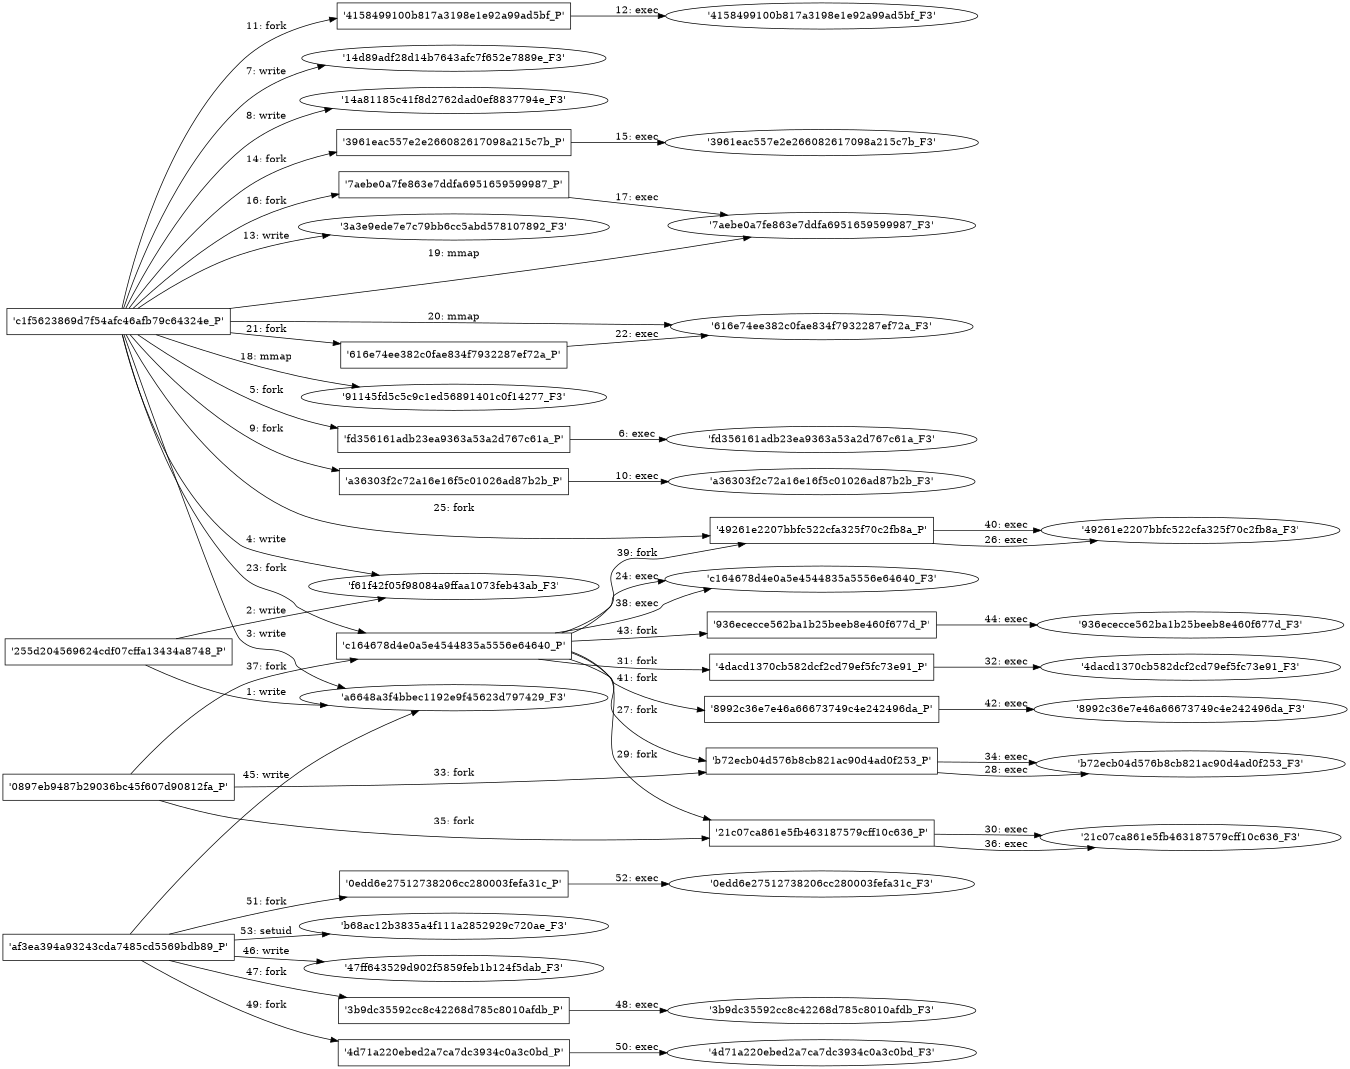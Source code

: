 digraph "D:\Learning\Paper\apt\基于CTI的攻击预警\Dataset\攻击图\ASGfromALLCTI\Taking apart a double zero-day sample discovered in joint hunt with ESET.dot" {
rankdir="LR"
size="9"
fixedsize="false"
splines="true"
nodesep=0.3
ranksep=0
fontsize=10
overlap="scalexy"
engine= "neato"
	"'a6648a3f4bbec1192e9f45623d797429_F3'" [node_type=file shape=ellipse]
	"'255d204569624cdf07cffa13434a8748_P'" [node_type=Process shape=box]
	"'255d204569624cdf07cffa13434a8748_P'" -> "'a6648a3f4bbec1192e9f45623d797429_F3'" [label="1: write"]
	"'f61f42f05f98084a9ffaa1073feb43ab_F3'" [node_type=file shape=ellipse]
	"'255d204569624cdf07cffa13434a8748_P'" [node_type=Process shape=box]
	"'255d204569624cdf07cffa13434a8748_P'" -> "'f61f42f05f98084a9ffaa1073feb43ab_F3'" [label="2: write"]
	"'a6648a3f4bbec1192e9f45623d797429_F3'" [node_type=file shape=ellipse]
	"'c1f5623869d7f54afc46afb79c64324e_P'" [node_type=Process shape=box]
	"'c1f5623869d7f54afc46afb79c64324e_P'" -> "'a6648a3f4bbec1192e9f45623d797429_F3'" [label="3: write"]
	"'f61f42f05f98084a9ffaa1073feb43ab_F3'" [node_type=file shape=ellipse]
	"'c1f5623869d7f54afc46afb79c64324e_P'" [node_type=Process shape=box]
	"'c1f5623869d7f54afc46afb79c64324e_P'" -> "'f61f42f05f98084a9ffaa1073feb43ab_F3'" [label="4: write"]
	"'c1f5623869d7f54afc46afb79c64324e_P'" [node_type=Process shape=box]
	"'fd356161adb23ea9363a53a2d767c61a_P'" [node_type=Process shape=box]
	"'c1f5623869d7f54afc46afb79c64324e_P'" -> "'fd356161adb23ea9363a53a2d767c61a_P'" [label="5: fork"]
	"'fd356161adb23ea9363a53a2d767c61a_P'" [node_type=Process shape=box]
	"'fd356161adb23ea9363a53a2d767c61a_F3'" [node_type=File shape=ellipse]
	"'fd356161adb23ea9363a53a2d767c61a_P'" -> "'fd356161adb23ea9363a53a2d767c61a_F3'" [label="6: exec"]
	"'14d89adf28d14b7643afc7f652e7889e_F3'" [node_type=file shape=ellipse]
	"'c1f5623869d7f54afc46afb79c64324e_P'" [node_type=Process shape=box]
	"'c1f5623869d7f54afc46afb79c64324e_P'" -> "'14d89adf28d14b7643afc7f652e7889e_F3'" [label="7: write"]
	"'14a81185c41f8d2762dad0ef8837794e_F3'" [node_type=file shape=ellipse]
	"'c1f5623869d7f54afc46afb79c64324e_P'" [node_type=Process shape=box]
	"'c1f5623869d7f54afc46afb79c64324e_P'" -> "'14a81185c41f8d2762dad0ef8837794e_F3'" [label="8: write"]
	"'c1f5623869d7f54afc46afb79c64324e_P'" [node_type=Process shape=box]
	"'a36303f2c72a16e16f5c01026ad87b2b_P'" [node_type=Process shape=box]
	"'c1f5623869d7f54afc46afb79c64324e_P'" -> "'a36303f2c72a16e16f5c01026ad87b2b_P'" [label="9: fork"]
	"'a36303f2c72a16e16f5c01026ad87b2b_P'" [node_type=Process shape=box]
	"'a36303f2c72a16e16f5c01026ad87b2b_F3'" [node_type=File shape=ellipse]
	"'a36303f2c72a16e16f5c01026ad87b2b_P'" -> "'a36303f2c72a16e16f5c01026ad87b2b_F3'" [label="10: exec"]
	"'c1f5623869d7f54afc46afb79c64324e_P'" [node_type=Process shape=box]
	"'4158499100b817a3198e1e92a99ad5bf_P'" [node_type=Process shape=box]
	"'c1f5623869d7f54afc46afb79c64324e_P'" -> "'4158499100b817a3198e1e92a99ad5bf_P'" [label="11: fork"]
	"'4158499100b817a3198e1e92a99ad5bf_P'" [node_type=Process shape=box]
	"'4158499100b817a3198e1e92a99ad5bf_F3'" [node_type=File shape=ellipse]
	"'4158499100b817a3198e1e92a99ad5bf_P'" -> "'4158499100b817a3198e1e92a99ad5bf_F3'" [label="12: exec"]
	"'3a3e9ede7e7c79bb6cc5abd578107892_F3'" [node_type=file shape=ellipse]
	"'c1f5623869d7f54afc46afb79c64324e_P'" [node_type=Process shape=box]
	"'c1f5623869d7f54afc46afb79c64324e_P'" -> "'3a3e9ede7e7c79bb6cc5abd578107892_F3'" [label="13: write"]
	"'c1f5623869d7f54afc46afb79c64324e_P'" [node_type=Process shape=box]
	"'3961eac557e2e266082617098a215c7b_P'" [node_type=Process shape=box]
	"'c1f5623869d7f54afc46afb79c64324e_P'" -> "'3961eac557e2e266082617098a215c7b_P'" [label="14: fork"]
	"'3961eac557e2e266082617098a215c7b_P'" [node_type=Process shape=box]
	"'3961eac557e2e266082617098a215c7b_F3'" [node_type=File shape=ellipse]
	"'3961eac557e2e266082617098a215c7b_P'" -> "'3961eac557e2e266082617098a215c7b_F3'" [label="15: exec"]
	"'c1f5623869d7f54afc46afb79c64324e_P'" [node_type=Process shape=box]
	"'7aebe0a7fe863e7ddfa6951659599987_P'" [node_type=Process shape=box]
	"'c1f5623869d7f54afc46afb79c64324e_P'" -> "'7aebe0a7fe863e7ddfa6951659599987_P'" [label="16: fork"]
	"'7aebe0a7fe863e7ddfa6951659599987_P'" [node_type=Process shape=box]
	"'7aebe0a7fe863e7ddfa6951659599987_F3'" [node_type=File shape=ellipse]
	"'7aebe0a7fe863e7ddfa6951659599987_P'" -> "'7aebe0a7fe863e7ddfa6951659599987_F3'" [label="17: exec"]
	"'91145fd5c5c9c1ed56891401c0f14277_F3'" [node_type=file shape=ellipse]
	"'c1f5623869d7f54afc46afb79c64324e_P'" [node_type=Process shape=box]
	"'c1f5623869d7f54afc46afb79c64324e_P'" -> "'91145fd5c5c9c1ed56891401c0f14277_F3'" [label="18: mmap"]
	"'7aebe0a7fe863e7ddfa6951659599987_F3'" [node_type=file shape=ellipse]
	"'c1f5623869d7f54afc46afb79c64324e_P'" [node_type=Process shape=box]
	"'c1f5623869d7f54afc46afb79c64324e_P'" -> "'7aebe0a7fe863e7ddfa6951659599987_F3'" [label="19: mmap"]
	"'616e74ee382c0fae834f7932287ef72a_F3'" [node_type=file shape=ellipse]
	"'c1f5623869d7f54afc46afb79c64324e_P'" [node_type=Process shape=box]
	"'c1f5623869d7f54afc46afb79c64324e_P'" -> "'616e74ee382c0fae834f7932287ef72a_F3'" [label="20: mmap"]
	"'c1f5623869d7f54afc46afb79c64324e_P'" [node_type=Process shape=box]
	"'616e74ee382c0fae834f7932287ef72a_P'" [node_type=Process shape=box]
	"'c1f5623869d7f54afc46afb79c64324e_P'" -> "'616e74ee382c0fae834f7932287ef72a_P'" [label="21: fork"]
	"'616e74ee382c0fae834f7932287ef72a_P'" [node_type=Process shape=box]
	"'616e74ee382c0fae834f7932287ef72a_F3'" [node_type=File shape=ellipse]
	"'616e74ee382c0fae834f7932287ef72a_P'" -> "'616e74ee382c0fae834f7932287ef72a_F3'" [label="22: exec"]
	"'c1f5623869d7f54afc46afb79c64324e_P'" [node_type=Process shape=box]
	"'c164678d4e0a5e4544835a5556e64640_P'" [node_type=Process shape=box]
	"'c1f5623869d7f54afc46afb79c64324e_P'" -> "'c164678d4e0a5e4544835a5556e64640_P'" [label="23: fork"]
	"'c164678d4e0a5e4544835a5556e64640_P'" [node_type=Process shape=box]
	"'c164678d4e0a5e4544835a5556e64640_F3'" [node_type=File shape=ellipse]
	"'c164678d4e0a5e4544835a5556e64640_P'" -> "'c164678d4e0a5e4544835a5556e64640_F3'" [label="24: exec"]
	"'c1f5623869d7f54afc46afb79c64324e_P'" [node_type=Process shape=box]
	"'49261e2207bbfc522cfa325f70c2fb8a_P'" [node_type=Process shape=box]
	"'c1f5623869d7f54afc46afb79c64324e_P'" -> "'49261e2207bbfc522cfa325f70c2fb8a_P'" [label="25: fork"]
	"'49261e2207bbfc522cfa325f70c2fb8a_P'" [node_type=Process shape=box]
	"'49261e2207bbfc522cfa325f70c2fb8a_F3'" [node_type=File shape=ellipse]
	"'49261e2207bbfc522cfa325f70c2fb8a_P'" -> "'49261e2207bbfc522cfa325f70c2fb8a_F3'" [label="26: exec"]
	"'c164678d4e0a5e4544835a5556e64640_P'" [node_type=Process shape=box]
	"'b72ecb04d576b8cb821ac90d4ad0f253_P'" [node_type=Process shape=box]
	"'c164678d4e0a5e4544835a5556e64640_P'" -> "'b72ecb04d576b8cb821ac90d4ad0f253_P'" [label="27: fork"]
	"'b72ecb04d576b8cb821ac90d4ad0f253_P'" [node_type=Process shape=box]
	"'b72ecb04d576b8cb821ac90d4ad0f253_F3'" [node_type=File shape=ellipse]
	"'b72ecb04d576b8cb821ac90d4ad0f253_P'" -> "'b72ecb04d576b8cb821ac90d4ad0f253_F3'" [label="28: exec"]
	"'c164678d4e0a5e4544835a5556e64640_P'" [node_type=Process shape=box]
	"'21c07ca861e5fb463187579cff10c636_P'" [node_type=Process shape=box]
	"'c164678d4e0a5e4544835a5556e64640_P'" -> "'21c07ca861e5fb463187579cff10c636_P'" [label="29: fork"]
	"'21c07ca861e5fb463187579cff10c636_P'" [node_type=Process shape=box]
	"'21c07ca861e5fb463187579cff10c636_F3'" [node_type=File shape=ellipse]
	"'21c07ca861e5fb463187579cff10c636_P'" -> "'21c07ca861e5fb463187579cff10c636_F3'" [label="30: exec"]
	"'c164678d4e0a5e4544835a5556e64640_P'" [node_type=Process shape=box]
	"'4dacd1370cb582dcf2cd79ef5fc73e91_P'" [node_type=Process shape=box]
	"'c164678d4e0a5e4544835a5556e64640_P'" -> "'4dacd1370cb582dcf2cd79ef5fc73e91_P'" [label="31: fork"]
	"'4dacd1370cb582dcf2cd79ef5fc73e91_P'" [node_type=Process shape=box]
	"'4dacd1370cb582dcf2cd79ef5fc73e91_F3'" [node_type=File shape=ellipse]
	"'4dacd1370cb582dcf2cd79ef5fc73e91_P'" -> "'4dacd1370cb582dcf2cd79ef5fc73e91_F3'" [label="32: exec"]
	"'0897eb9487b29036bc45f607d90812fa_P'" [node_type=Process shape=box]
	"'b72ecb04d576b8cb821ac90d4ad0f253_P'" [node_type=Process shape=box]
	"'0897eb9487b29036bc45f607d90812fa_P'" -> "'b72ecb04d576b8cb821ac90d4ad0f253_P'" [label="33: fork"]
	"'b72ecb04d576b8cb821ac90d4ad0f253_P'" [node_type=Process shape=box]
	"'b72ecb04d576b8cb821ac90d4ad0f253_F3'" [node_type=File shape=ellipse]
	"'b72ecb04d576b8cb821ac90d4ad0f253_P'" -> "'b72ecb04d576b8cb821ac90d4ad0f253_F3'" [label="34: exec"]
	"'0897eb9487b29036bc45f607d90812fa_P'" [node_type=Process shape=box]
	"'21c07ca861e5fb463187579cff10c636_P'" [node_type=Process shape=box]
	"'0897eb9487b29036bc45f607d90812fa_P'" -> "'21c07ca861e5fb463187579cff10c636_P'" [label="35: fork"]
	"'21c07ca861e5fb463187579cff10c636_P'" [node_type=Process shape=box]
	"'21c07ca861e5fb463187579cff10c636_F3'" [node_type=File shape=ellipse]
	"'21c07ca861e5fb463187579cff10c636_P'" -> "'21c07ca861e5fb463187579cff10c636_F3'" [label="36: exec"]
	"'0897eb9487b29036bc45f607d90812fa_P'" [node_type=Process shape=box]
	"'c164678d4e0a5e4544835a5556e64640_P'" [node_type=Process shape=box]
	"'0897eb9487b29036bc45f607d90812fa_P'" -> "'c164678d4e0a5e4544835a5556e64640_P'" [label="37: fork"]
	"'c164678d4e0a5e4544835a5556e64640_P'" [node_type=Process shape=box]
	"'c164678d4e0a5e4544835a5556e64640_F3'" [node_type=File shape=ellipse]
	"'c164678d4e0a5e4544835a5556e64640_P'" -> "'c164678d4e0a5e4544835a5556e64640_F3'" [label="38: exec"]
	"'c164678d4e0a5e4544835a5556e64640_P'" [node_type=Process shape=box]
	"'49261e2207bbfc522cfa325f70c2fb8a_P'" [node_type=Process shape=box]
	"'c164678d4e0a5e4544835a5556e64640_P'" -> "'49261e2207bbfc522cfa325f70c2fb8a_P'" [label="39: fork"]
	"'49261e2207bbfc522cfa325f70c2fb8a_P'" [node_type=Process shape=box]
	"'49261e2207bbfc522cfa325f70c2fb8a_F3'" [node_type=File shape=ellipse]
	"'49261e2207bbfc522cfa325f70c2fb8a_P'" -> "'49261e2207bbfc522cfa325f70c2fb8a_F3'" [label="40: exec"]
	"'c164678d4e0a5e4544835a5556e64640_P'" [node_type=Process shape=box]
	"'8992c36e7e46a66673749c4e242496da_P'" [node_type=Process shape=box]
	"'c164678d4e0a5e4544835a5556e64640_P'" -> "'8992c36e7e46a66673749c4e242496da_P'" [label="41: fork"]
	"'8992c36e7e46a66673749c4e242496da_P'" [node_type=Process shape=box]
	"'8992c36e7e46a66673749c4e242496da_F3'" [node_type=File shape=ellipse]
	"'8992c36e7e46a66673749c4e242496da_P'" -> "'8992c36e7e46a66673749c4e242496da_F3'" [label="42: exec"]
	"'c164678d4e0a5e4544835a5556e64640_P'" [node_type=Process shape=box]
	"'936ececce562ba1b25beeb8e460f677d_P'" [node_type=Process shape=box]
	"'c164678d4e0a5e4544835a5556e64640_P'" -> "'936ececce562ba1b25beeb8e460f677d_P'" [label="43: fork"]
	"'936ececce562ba1b25beeb8e460f677d_P'" [node_type=Process shape=box]
	"'936ececce562ba1b25beeb8e460f677d_F3'" [node_type=File shape=ellipse]
	"'936ececce562ba1b25beeb8e460f677d_P'" -> "'936ececce562ba1b25beeb8e460f677d_F3'" [label="44: exec"]
	"'a6648a3f4bbec1192e9f45623d797429_F3'" [node_type=file shape=ellipse]
	"'af3ea394a93243cda7485cd5569bdb89_P'" [node_type=Process shape=box]
	"'af3ea394a93243cda7485cd5569bdb89_P'" -> "'a6648a3f4bbec1192e9f45623d797429_F3'" [label="45: write"]
	"'47ff643529d902f5859feb1b124f5dab_F3'" [node_type=file shape=ellipse]
	"'af3ea394a93243cda7485cd5569bdb89_P'" [node_type=Process shape=box]
	"'af3ea394a93243cda7485cd5569bdb89_P'" -> "'47ff643529d902f5859feb1b124f5dab_F3'" [label="46: write"]
	"'af3ea394a93243cda7485cd5569bdb89_P'" [node_type=Process shape=box]
	"'3b9dc35592cc8c42268d785c8010afdb_P'" [node_type=Process shape=box]
	"'af3ea394a93243cda7485cd5569bdb89_P'" -> "'3b9dc35592cc8c42268d785c8010afdb_P'" [label="47: fork"]
	"'3b9dc35592cc8c42268d785c8010afdb_P'" [node_type=Process shape=box]
	"'3b9dc35592cc8c42268d785c8010afdb_F3'" [node_type=File shape=ellipse]
	"'3b9dc35592cc8c42268d785c8010afdb_P'" -> "'3b9dc35592cc8c42268d785c8010afdb_F3'" [label="48: exec"]
	"'af3ea394a93243cda7485cd5569bdb89_P'" [node_type=Process shape=box]
	"'4d71a220ebed2a7ca7dc3934c0a3c0bd_P'" [node_type=Process shape=box]
	"'af3ea394a93243cda7485cd5569bdb89_P'" -> "'4d71a220ebed2a7ca7dc3934c0a3c0bd_P'" [label="49: fork"]
	"'4d71a220ebed2a7ca7dc3934c0a3c0bd_P'" [node_type=Process shape=box]
	"'4d71a220ebed2a7ca7dc3934c0a3c0bd_F3'" [node_type=File shape=ellipse]
	"'4d71a220ebed2a7ca7dc3934c0a3c0bd_P'" -> "'4d71a220ebed2a7ca7dc3934c0a3c0bd_F3'" [label="50: exec"]
	"'af3ea394a93243cda7485cd5569bdb89_P'" [node_type=Process shape=box]
	"'0edd6e27512738206cc280003fefa31c_P'" [node_type=Process shape=box]
	"'af3ea394a93243cda7485cd5569bdb89_P'" -> "'0edd6e27512738206cc280003fefa31c_P'" [label="51: fork"]
	"'0edd6e27512738206cc280003fefa31c_P'" [node_type=Process shape=box]
	"'0edd6e27512738206cc280003fefa31c_F3'" [node_type=File shape=ellipse]
	"'0edd6e27512738206cc280003fefa31c_P'" -> "'0edd6e27512738206cc280003fefa31c_F3'" [label="52: exec"]
	"'b68ac12b3835a4f111a2852929c720ae_F3'" [node_type=file shape=ellipse]
	"'af3ea394a93243cda7485cd5569bdb89_P'" [node_type=Process shape=box]
	"'af3ea394a93243cda7485cd5569bdb89_P'" -> "'b68ac12b3835a4f111a2852929c720ae_F3'" [label="53: setuid"]
}
